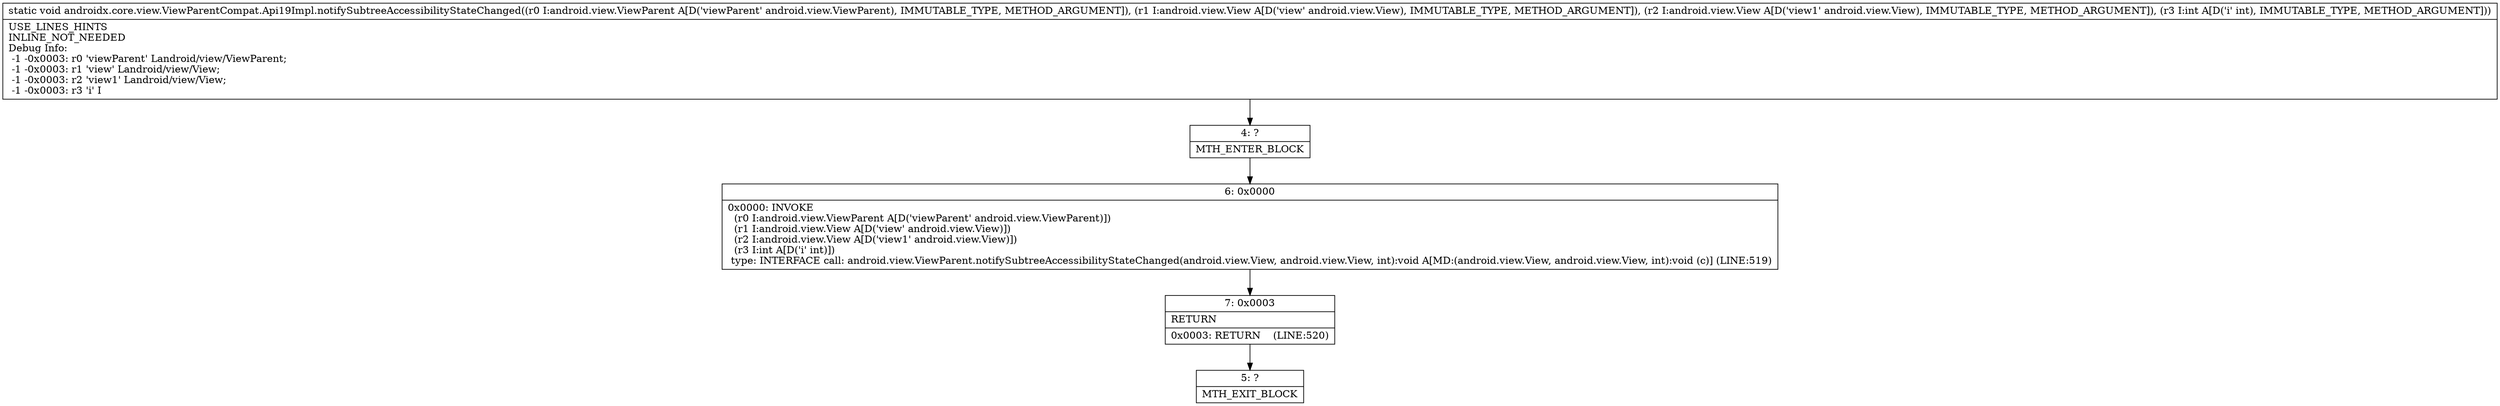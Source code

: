digraph "CFG forandroidx.core.view.ViewParentCompat.Api19Impl.notifySubtreeAccessibilityStateChanged(Landroid\/view\/ViewParent;Landroid\/view\/View;Landroid\/view\/View;I)V" {
Node_4 [shape=record,label="{4\:\ ?|MTH_ENTER_BLOCK\l}"];
Node_6 [shape=record,label="{6\:\ 0x0000|0x0000: INVOKE  \l  (r0 I:android.view.ViewParent A[D('viewParent' android.view.ViewParent)])\l  (r1 I:android.view.View A[D('view' android.view.View)])\l  (r2 I:android.view.View A[D('view1' android.view.View)])\l  (r3 I:int A[D('i' int)])\l type: INTERFACE call: android.view.ViewParent.notifySubtreeAccessibilityStateChanged(android.view.View, android.view.View, int):void A[MD:(android.view.View, android.view.View, int):void (c)] (LINE:519)\l}"];
Node_7 [shape=record,label="{7\:\ 0x0003|RETURN\l|0x0003: RETURN    (LINE:520)\l}"];
Node_5 [shape=record,label="{5\:\ ?|MTH_EXIT_BLOCK\l}"];
MethodNode[shape=record,label="{static void androidx.core.view.ViewParentCompat.Api19Impl.notifySubtreeAccessibilityStateChanged((r0 I:android.view.ViewParent A[D('viewParent' android.view.ViewParent), IMMUTABLE_TYPE, METHOD_ARGUMENT]), (r1 I:android.view.View A[D('view' android.view.View), IMMUTABLE_TYPE, METHOD_ARGUMENT]), (r2 I:android.view.View A[D('view1' android.view.View), IMMUTABLE_TYPE, METHOD_ARGUMENT]), (r3 I:int A[D('i' int), IMMUTABLE_TYPE, METHOD_ARGUMENT]))  | USE_LINES_HINTS\lINLINE_NOT_NEEDED\lDebug Info:\l  \-1 \-0x0003: r0 'viewParent' Landroid\/view\/ViewParent;\l  \-1 \-0x0003: r1 'view' Landroid\/view\/View;\l  \-1 \-0x0003: r2 'view1' Landroid\/view\/View;\l  \-1 \-0x0003: r3 'i' I\l}"];
MethodNode -> Node_4;Node_4 -> Node_6;
Node_6 -> Node_7;
Node_7 -> Node_5;
}

